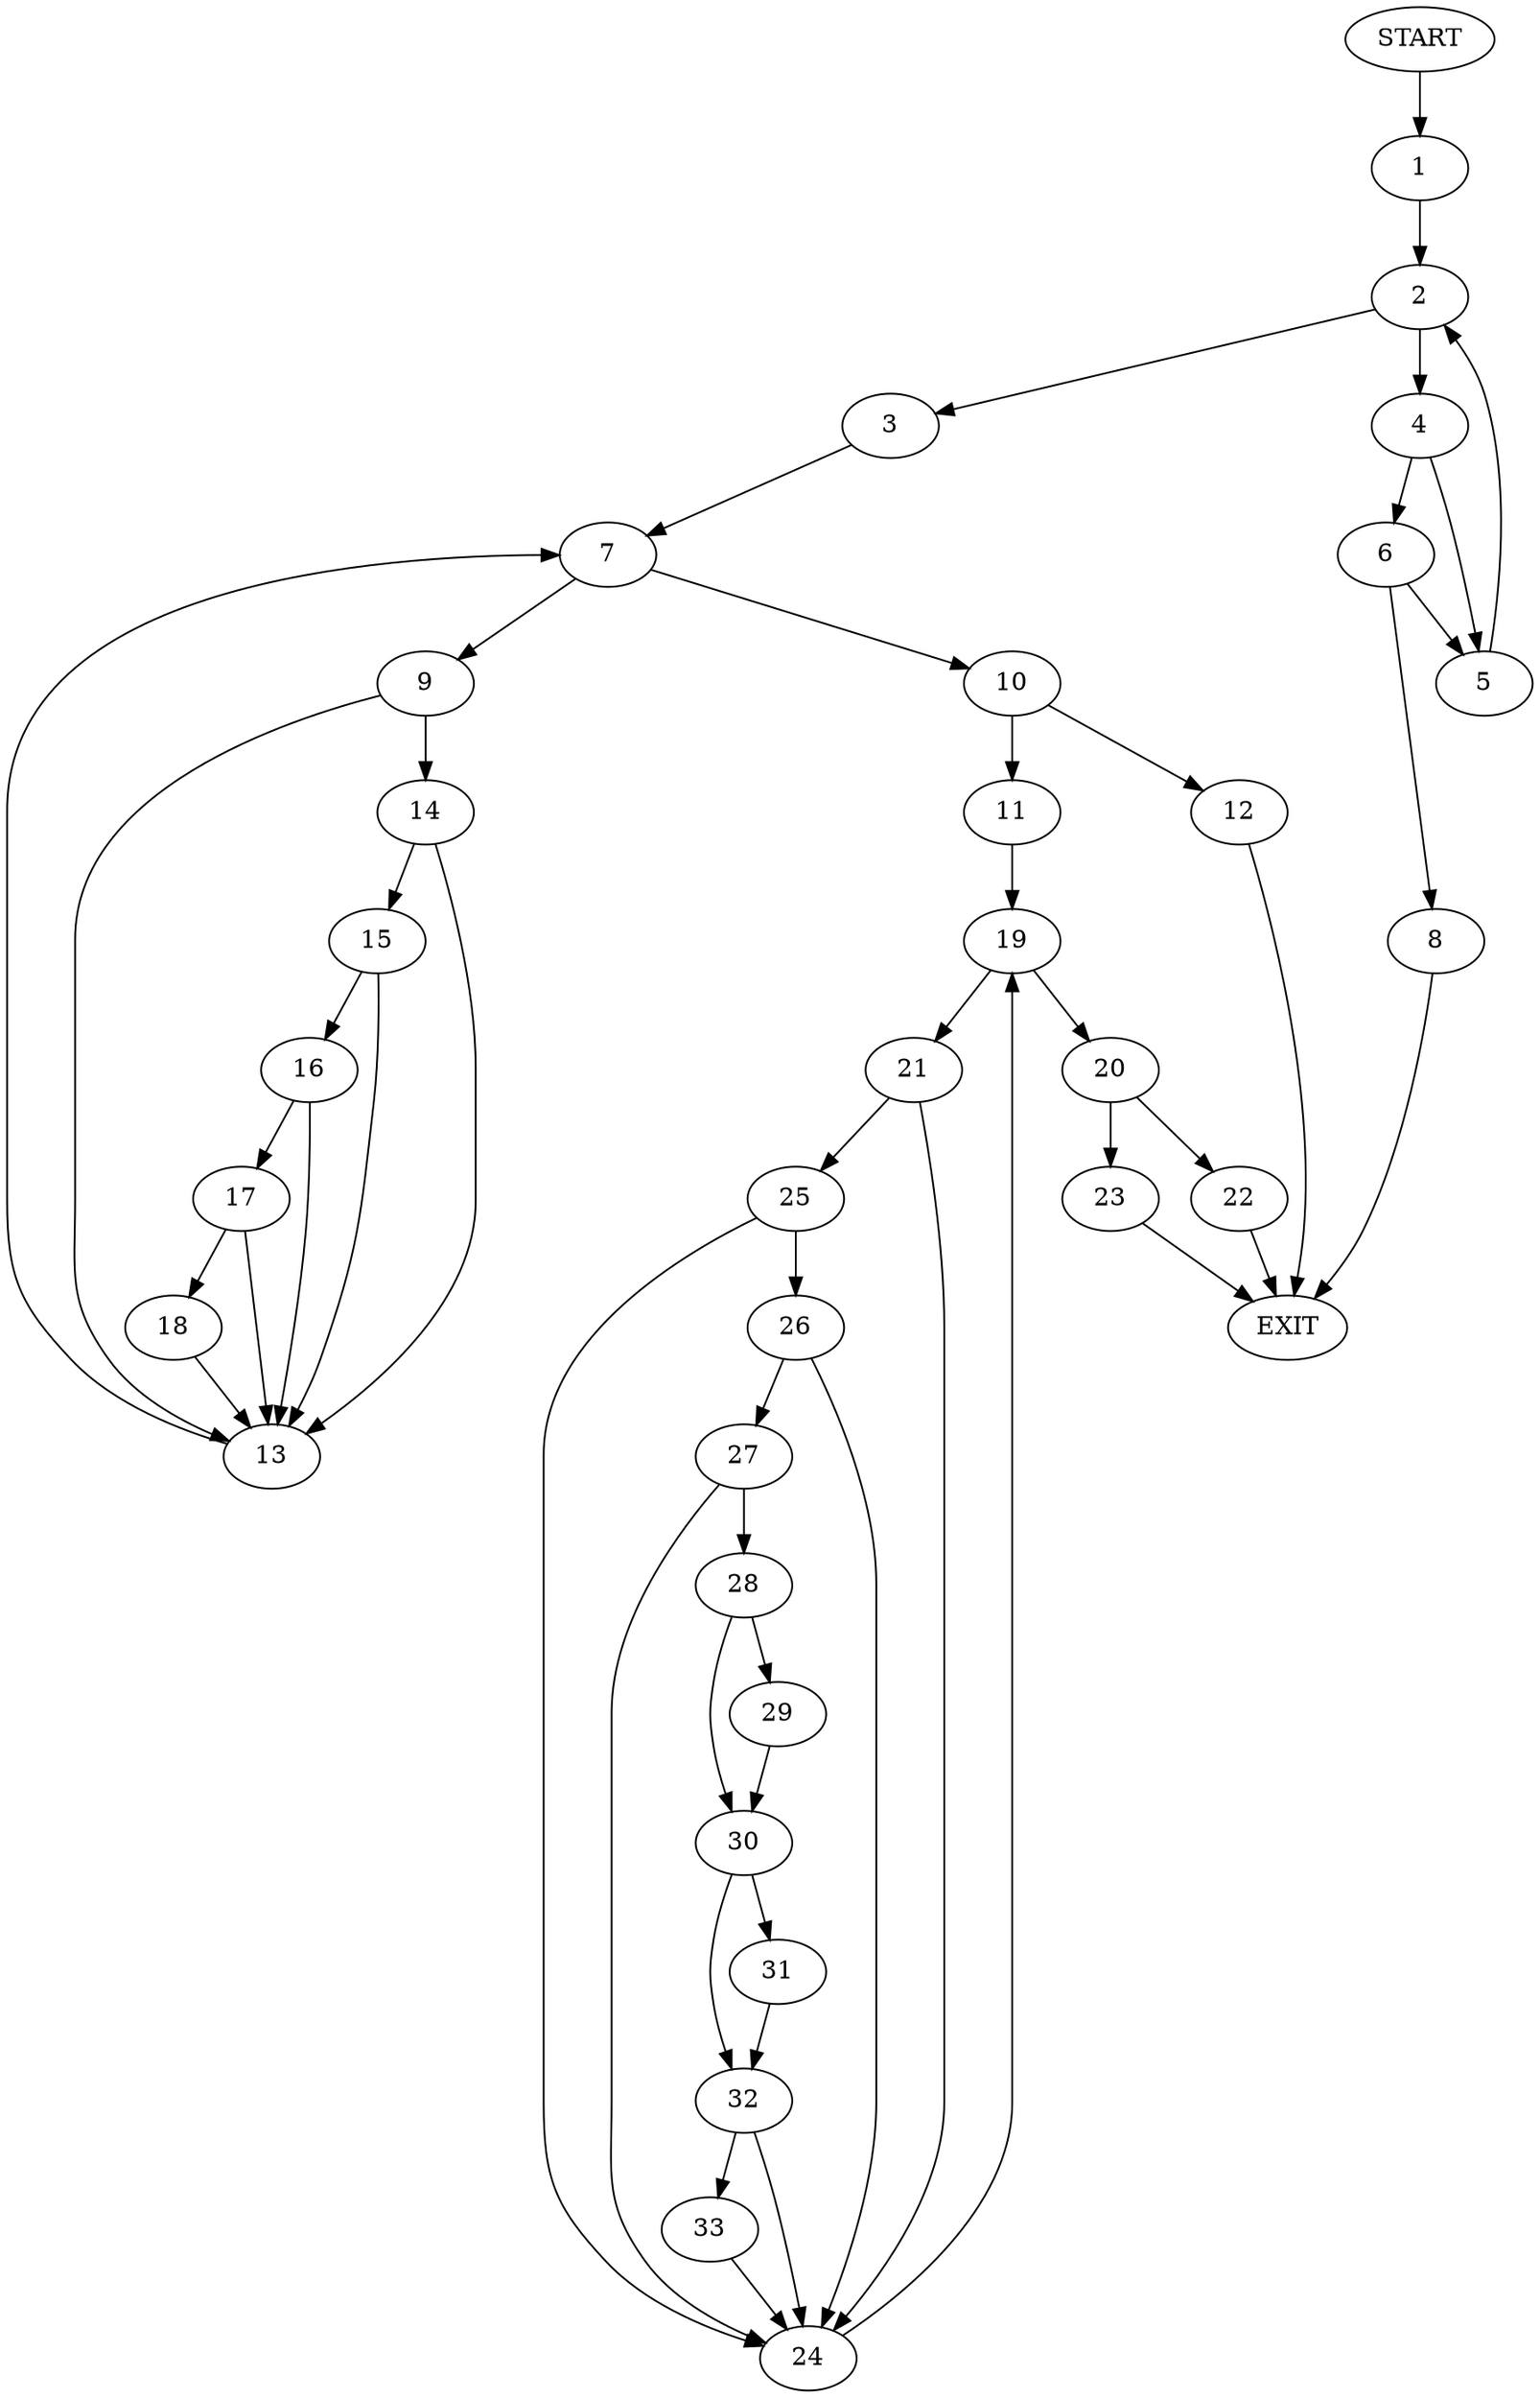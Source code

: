 digraph {
0 [label="START"]
34 [label="EXIT"]
0 -> 1
1 -> 2
2 -> 3
2 -> 4
4 -> 5
4 -> 6
3 -> 7
5 -> 2
6 -> 5
6 -> 8
8 -> 34
7 -> 9
7 -> 10
10 -> 11
10 -> 12
9 -> 13
9 -> 14
14 -> 13
14 -> 15
13 -> 7
15 -> 13
15 -> 16
16 -> 17
16 -> 13
17 -> 13
17 -> 18
18 -> 13
12 -> 34
11 -> 19
19 -> 20
19 -> 21
20 -> 22
20 -> 23
21 -> 24
21 -> 25
24 -> 19
25 -> 26
25 -> 24
26 -> 27
26 -> 24
27 -> 28
27 -> 24
28 -> 29
28 -> 30
29 -> 30
30 -> 31
30 -> 32
31 -> 32
32 -> 33
32 -> 24
33 -> 24
22 -> 34
23 -> 34
}
